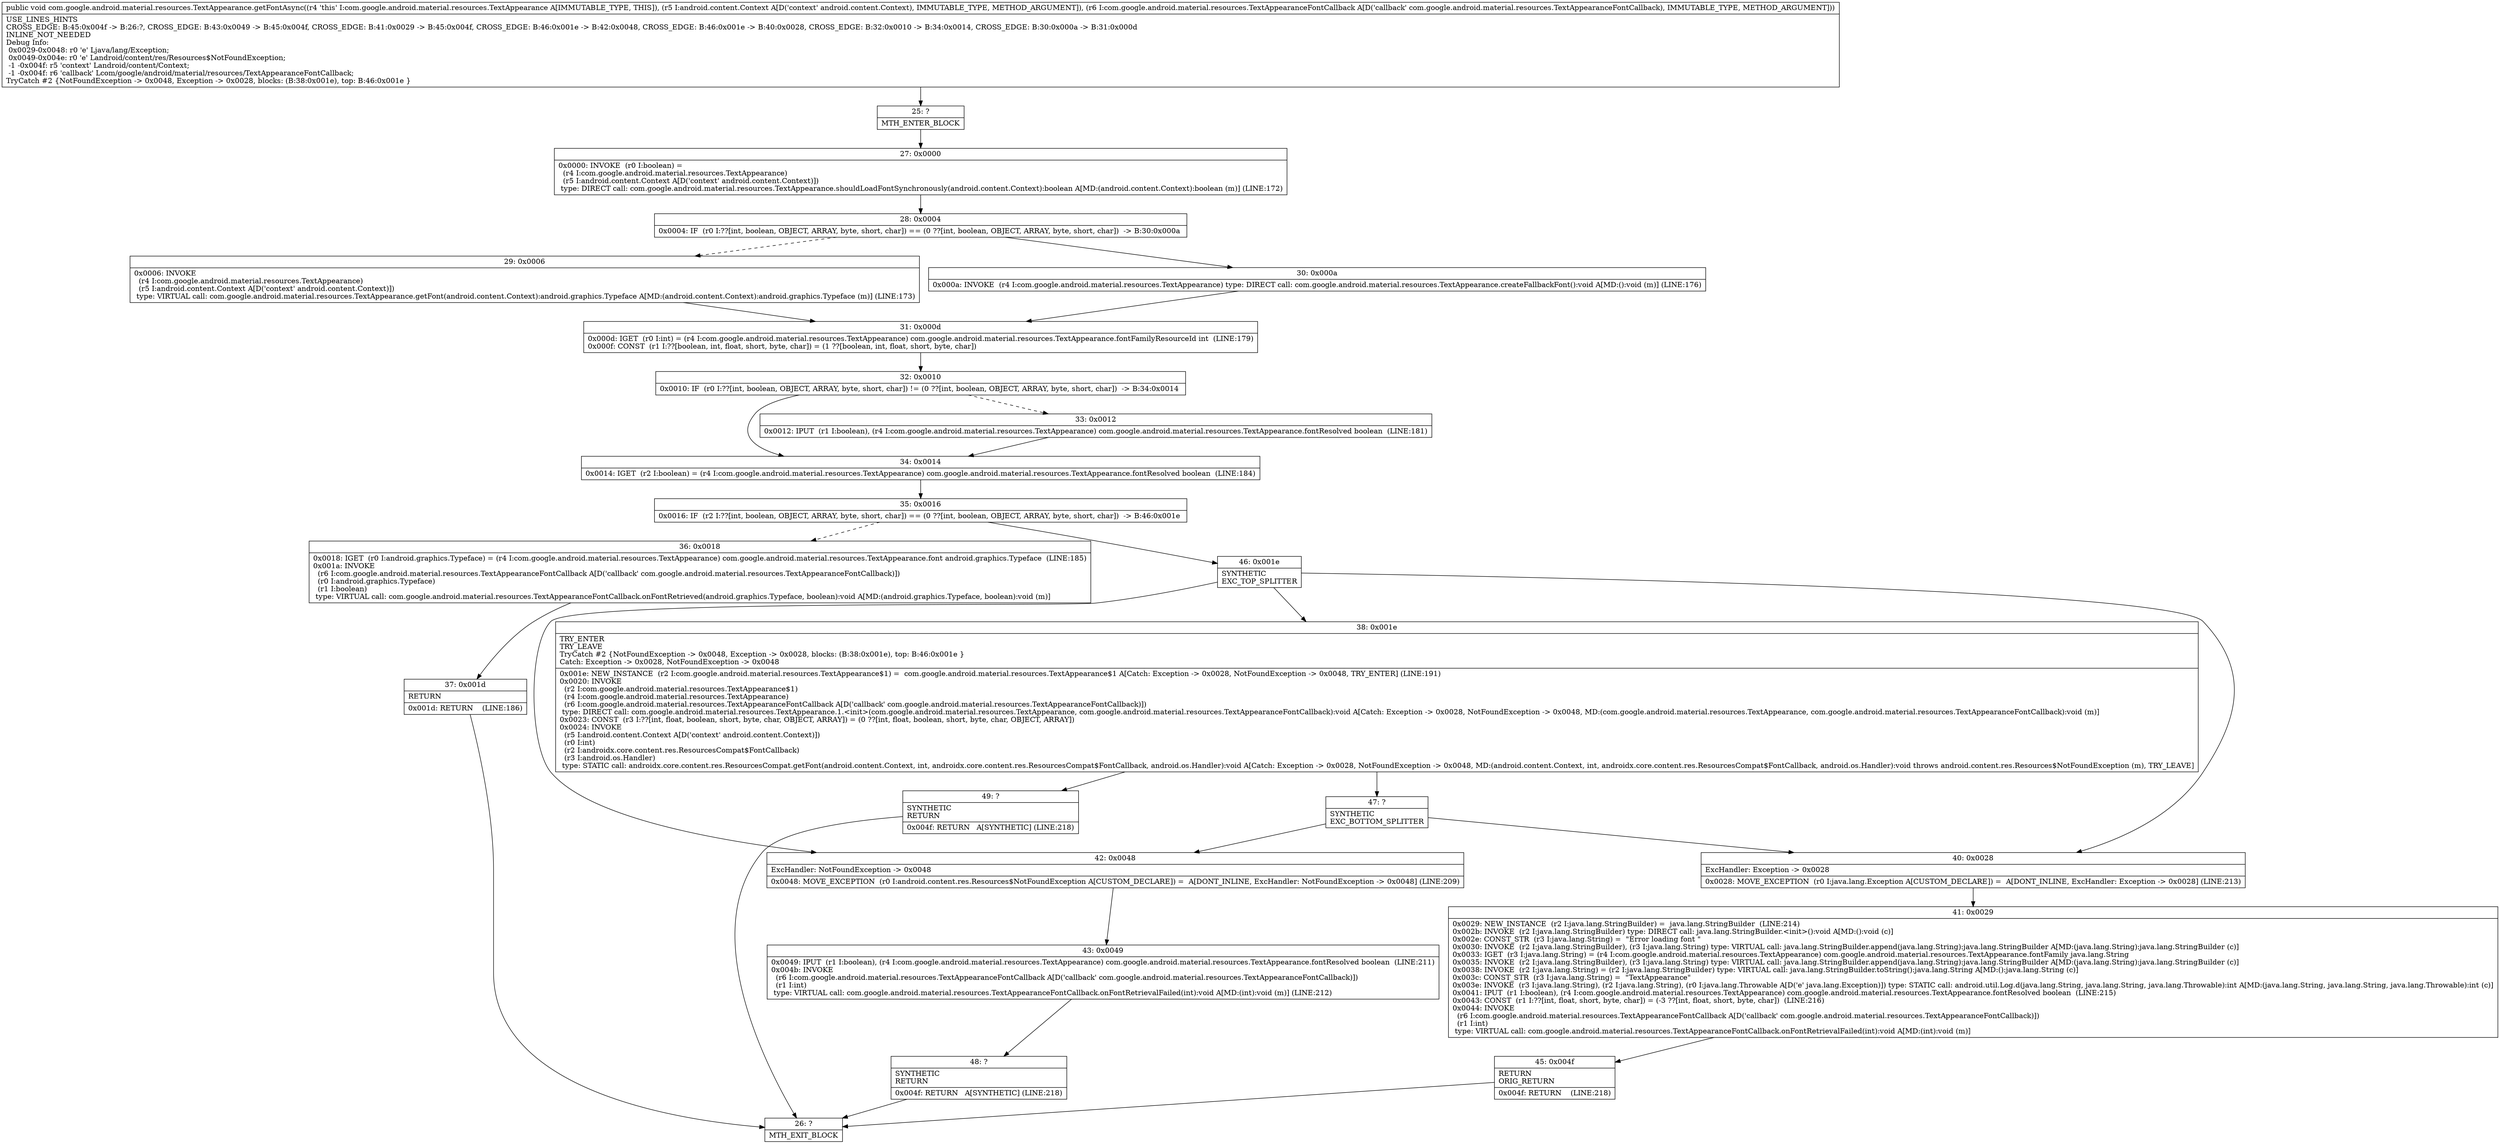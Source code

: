 digraph "CFG forcom.google.android.material.resources.TextAppearance.getFontAsync(Landroid\/content\/Context;Lcom\/google\/android\/material\/resources\/TextAppearanceFontCallback;)V" {
Node_25 [shape=record,label="{25\:\ ?|MTH_ENTER_BLOCK\l}"];
Node_27 [shape=record,label="{27\:\ 0x0000|0x0000: INVOKE  (r0 I:boolean) = \l  (r4 I:com.google.android.material.resources.TextAppearance)\l  (r5 I:android.content.Context A[D('context' android.content.Context)])\l type: DIRECT call: com.google.android.material.resources.TextAppearance.shouldLoadFontSynchronously(android.content.Context):boolean A[MD:(android.content.Context):boolean (m)] (LINE:172)\l}"];
Node_28 [shape=record,label="{28\:\ 0x0004|0x0004: IF  (r0 I:??[int, boolean, OBJECT, ARRAY, byte, short, char]) == (0 ??[int, boolean, OBJECT, ARRAY, byte, short, char])  \-\> B:30:0x000a \l}"];
Node_29 [shape=record,label="{29\:\ 0x0006|0x0006: INVOKE  \l  (r4 I:com.google.android.material.resources.TextAppearance)\l  (r5 I:android.content.Context A[D('context' android.content.Context)])\l type: VIRTUAL call: com.google.android.material.resources.TextAppearance.getFont(android.content.Context):android.graphics.Typeface A[MD:(android.content.Context):android.graphics.Typeface (m)] (LINE:173)\l}"];
Node_31 [shape=record,label="{31\:\ 0x000d|0x000d: IGET  (r0 I:int) = (r4 I:com.google.android.material.resources.TextAppearance) com.google.android.material.resources.TextAppearance.fontFamilyResourceId int  (LINE:179)\l0x000f: CONST  (r1 I:??[boolean, int, float, short, byte, char]) = (1 ??[boolean, int, float, short, byte, char]) \l}"];
Node_32 [shape=record,label="{32\:\ 0x0010|0x0010: IF  (r0 I:??[int, boolean, OBJECT, ARRAY, byte, short, char]) != (0 ??[int, boolean, OBJECT, ARRAY, byte, short, char])  \-\> B:34:0x0014 \l}"];
Node_33 [shape=record,label="{33\:\ 0x0012|0x0012: IPUT  (r1 I:boolean), (r4 I:com.google.android.material.resources.TextAppearance) com.google.android.material.resources.TextAppearance.fontResolved boolean  (LINE:181)\l}"];
Node_34 [shape=record,label="{34\:\ 0x0014|0x0014: IGET  (r2 I:boolean) = (r4 I:com.google.android.material.resources.TextAppearance) com.google.android.material.resources.TextAppearance.fontResolved boolean  (LINE:184)\l}"];
Node_35 [shape=record,label="{35\:\ 0x0016|0x0016: IF  (r2 I:??[int, boolean, OBJECT, ARRAY, byte, short, char]) == (0 ??[int, boolean, OBJECT, ARRAY, byte, short, char])  \-\> B:46:0x001e \l}"];
Node_36 [shape=record,label="{36\:\ 0x0018|0x0018: IGET  (r0 I:android.graphics.Typeface) = (r4 I:com.google.android.material.resources.TextAppearance) com.google.android.material.resources.TextAppearance.font android.graphics.Typeface  (LINE:185)\l0x001a: INVOKE  \l  (r6 I:com.google.android.material.resources.TextAppearanceFontCallback A[D('callback' com.google.android.material.resources.TextAppearanceFontCallback)])\l  (r0 I:android.graphics.Typeface)\l  (r1 I:boolean)\l type: VIRTUAL call: com.google.android.material.resources.TextAppearanceFontCallback.onFontRetrieved(android.graphics.Typeface, boolean):void A[MD:(android.graphics.Typeface, boolean):void (m)]\l}"];
Node_37 [shape=record,label="{37\:\ 0x001d|RETURN\l|0x001d: RETURN    (LINE:186)\l}"];
Node_26 [shape=record,label="{26\:\ ?|MTH_EXIT_BLOCK\l}"];
Node_46 [shape=record,label="{46\:\ 0x001e|SYNTHETIC\lEXC_TOP_SPLITTER\l}"];
Node_38 [shape=record,label="{38\:\ 0x001e|TRY_ENTER\lTRY_LEAVE\lTryCatch #2 \{NotFoundException \-\> 0x0048, Exception \-\> 0x0028, blocks: (B:38:0x001e), top: B:46:0x001e \}\lCatch: Exception \-\> 0x0028, NotFoundException \-\> 0x0048\l|0x001e: NEW_INSTANCE  (r2 I:com.google.android.material.resources.TextAppearance$1) =  com.google.android.material.resources.TextAppearance$1 A[Catch: Exception \-\> 0x0028, NotFoundException \-\> 0x0048, TRY_ENTER] (LINE:191)\l0x0020: INVOKE  \l  (r2 I:com.google.android.material.resources.TextAppearance$1)\l  (r4 I:com.google.android.material.resources.TextAppearance)\l  (r6 I:com.google.android.material.resources.TextAppearanceFontCallback A[D('callback' com.google.android.material.resources.TextAppearanceFontCallback)])\l type: DIRECT call: com.google.android.material.resources.TextAppearance.1.\<init\>(com.google.android.material.resources.TextAppearance, com.google.android.material.resources.TextAppearanceFontCallback):void A[Catch: Exception \-\> 0x0028, NotFoundException \-\> 0x0048, MD:(com.google.android.material.resources.TextAppearance, com.google.android.material.resources.TextAppearanceFontCallback):void (m)]\l0x0023: CONST  (r3 I:??[int, float, boolean, short, byte, char, OBJECT, ARRAY]) = (0 ??[int, float, boolean, short, byte, char, OBJECT, ARRAY]) \l0x0024: INVOKE  \l  (r5 I:android.content.Context A[D('context' android.content.Context)])\l  (r0 I:int)\l  (r2 I:androidx.core.content.res.ResourcesCompat$FontCallback)\l  (r3 I:android.os.Handler)\l type: STATIC call: androidx.core.content.res.ResourcesCompat.getFont(android.content.Context, int, androidx.core.content.res.ResourcesCompat$FontCallback, android.os.Handler):void A[Catch: Exception \-\> 0x0028, NotFoundException \-\> 0x0048, MD:(android.content.Context, int, androidx.core.content.res.ResourcesCompat$FontCallback, android.os.Handler):void throws android.content.res.Resources$NotFoundException (m), TRY_LEAVE]\l}"];
Node_47 [shape=record,label="{47\:\ ?|SYNTHETIC\lEXC_BOTTOM_SPLITTER\l}"];
Node_49 [shape=record,label="{49\:\ ?|SYNTHETIC\lRETURN\l|0x004f: RETURN   A[SYNTHETIC] (LINE:218)\l}"];
Node_42 [shape=record,label="{42\:\ 0x0048|ExcHandler: NotFoundException \-\> 0x0048\l|0x0048: MOVE_EXCEPTION  (r0 I:android.content.res.Resources$NotFoundException A[CUSTOM_DECLARE]) =  A[DONT_INLINE, ExcHandler: NotFoundException \-\> 0x0048] (LINE:209)\l}"];
Node_43 [shape=record,label="{43\:\ 0x0049|0x0049: IPUT  (r1 I:boolean), (r4 I:com.google.android.material.resources.TextAppearance) com.google.android.material.resources.TextAppearance.fontResolved boolean  (LINE:211)\l0x004b: INVOKE  \l  (r6 I:com.google.android.material.resources.TextAppearanceFontCallback A[D('callback' com.google.android.material.resources.TextAppearanceFontCallback)])\l  (r1 I:int)\l type: VIRTUAL call: com.google.android.material.resources.TextAppearanceFontCallback.onFontRetrievalFailed(int):void A[MD:(int):void (m)] (LINE:212)\l}"];
Node_48 [shape=record,label="{48\:\ ?|SYNTHETIC\lRETURN\l|0x004f: RETURN   A[SYNTHETIC] (LINE:218)\l}"];
Node_40 [shape=record,label="{40\:\ 0x0028|ExcHandler: Exception \-\> 0x0028\l|0x0028: MOVE_EXCEPTION  (r0 I:java.lang.Exception A[CUSTOM_DECLARE]) =  A[DONT_INLINE, ExcHandler: Exception \-\> 0x0028] (LINE:213)\l}"];
Node_41 [shape=record,label="{41\:\ 0x0029|0x0029: NEW_INSTANCE  (r2 I:java.lang.StringBuilder) =  java.lang.StringBuilder  (LINE:214)\l0x002b: INVOKE  (r2 I:java.lang.StringBuilder) type: DIRECT call: java.lang.StringBuilder.\<init\>():void A[MD:():void (c)]\l0x002e: CONST_STR  (r3 I:java.lang.String) =  \"Error loading font \" \l0x0030: INVOKE  (r2 I:java.lang.StringBuilder), (r3 I:java.lang.String) type: VIRTUAL call: java.lang.StringBuilder.append(java.lang.String):java.lang.StringBuilder A[MD:(java.lang.String):java.lang.StringBuilder (c)]\l0x0033: IGET  (r3 I:java.lang.String) = (r4 I:com.google.android.material.resources.TextAppearance) com.google.android.material.resources.TextAppearance.fontFamily java.lang.String \l0x0035: INVOKE  (r2 I:java.lang.StringBuilder), (r3 I:java.lang.String) type: VIRTUAL call: java.lang.StringBuilder.append(java.lang.String):java.lang.StringBuilder A[MD:(java.lang.String):java.lang.StringBuilder (c)]\l0x0038: INVOKE  (r2 I:java.lang.String) = (r2 I:java.lang.StringBuilder) type: VIRTUAL call: java.lang.StringBuilder.toString():java.lang.String A[MD:():java.lang.String (c)]\l0x003c: CONST_STR  (r3 I:java.lang.String) =  \"TextAppearance\" \l0x003e: INVOKE  (r3 I:java.lang.String), (r2 I:java.lang.String), (r0 I:java.lang.Throwable A[D('e' java.lang.Exception)]) type: STATIC call: android.util.Log.d(java.lang.String, java.lang.String, java.lang.Throwable):int A[MD:(java.lang.String, java.lang.String, java.lang.Throwable):int (c)]\l0x0041: IPUT  (r1 I:boolean), (r4 I:com.google.android.material.resources.TextAppearance) com.google.android.material.resources.TextAppearance.fontResolved boolean  (LINE:215)\l0x0043: CONST  (r1 I:??[int, float, short, byte, char]) = (\-3 ??[int, float, short, byte, char])  (LINE:216)\l0x0044: INVOKE  \l  (r6 I:com.google.android.material.resources.TextAppearanceFontCallback A[D('callback' com.google.android.material.resources.TextAppearanceFontCallback)])\l  (r1 I:int)\l type: VIRTUAL call: com.google.android.material.resources.TextAppearanceFontCallback.onFontRetrievalFailed(int):void A[MD:(int):void (m)]\l}"];
Node_45 [shape=record,label="{45\:\ 0x004f|RETURN\lORIG_RETURN\l|0x004f: RETURN    (LINE:218)\l}"];
Node_30 [shape=record,label="{30\:\ 0x000a|0x000a: INVOKE  (r4 I:com.google.android.material.resources.TextAppearance) type: DIRECT call: com.google.android.material.resources.TextAppearance.createFallbackFont():void A[MD:():void (m)] (LINE:176)\l}"];
MethodNode[shape=record,label="{public void com.google.android.material.resources.TextAppearance.getFontAsync((r4 'this' I:com.google.android.material.resources.TextAppearance A[IMMUTABLE_TYPE, THIS]), (r5 I:android.content.Context A[D('context' android.content.Context), IMMUTABLE_TYPE, METHOD_ARGUMENT]), (r6 I:com.google.android.material.resources.TextAppearanceFontCallback A[D('callback' com.google.android.material.resources.TextAppearanceFontCallback), IMMUTABLE_TYPE, METHOD_ARGUMENT]))  | USE_LINES_HINTS\lCROSS_EDGE: B:45:0x004f \-\> B:26:?, CROSS_EDGE: B:43:0x0049 \-\> B:45:0x004f, CROSS_EDGE: B:41:0x0029 \-\> B:45:0x004f, CROSS_EDGE: B:46:0x001e \-\> B:42:0x0048, CROSS_EDGE: B:46:0x001e \-\> B:40:0x0028, CROSS_EDGE: B:32:0x0010 \-\> B:34:0x0014, CROSS_EDGE: B:30:0x000a \-\> B:31:0x000d\lINLINE_NOT_NEEDED\lDebug Info:\l  0x0029\-0x0048: r0 'e' Ljava\/lang\/Exception;\l  0x0049\-0x004e: r0 'e' Landroid\/content\/res\/Resources$NotFoundException;\l  \-1 \-0x004f: r5 'context' Landroid\/content\/Context;\l  \-1 \-0x004f: r6 'callback' Lcom\/google\/android\/material\/resources\/TextAppearanceFontCallback;\lTryCatch #2 \{NotFoundException \-\> 0x0048, Exception \-\> 0x0028, blocks: (B:38:0x001e), top: B:46:0x001e \}\l}"];
MethodNode -> Node_25;Node_25 -> Node_27;
Node_27 -> Node_28;
Node_28 -> Node_29[style=dashed];
Node_28 -> Node_30;
Node_29 -> Node_31;
Node_31 -> Node_32;
Node_32 -> Node_33[style=dashed];
Node_32 -> Node_34;
Node_33 -> Node_34;
Node_34 -> Node_35;
Node_35 -> Node_36[style=dashed];
Node_35 -> Node_46;
Node_36 -> Node_37;
Node_37 -> Node_26;
Node_46 -> Node_38;
Node_46 -> Node_42;
Node_46 -> Node_40;
Node_38 -> Node_47;
Node_38 -> Node_49;
Node_47 -> Node_42;
Node_47 -> Node_40;
Node_49 -> Node_26;
Node_42 -> Node_43;
Node_43 -> Node_48;
Node_48 -> Node_26;
Node_40 -> Node_41;
Node_41 -> Node_45;
Node_45 -> Node_26;
Node_30 -> Node_31;
}

